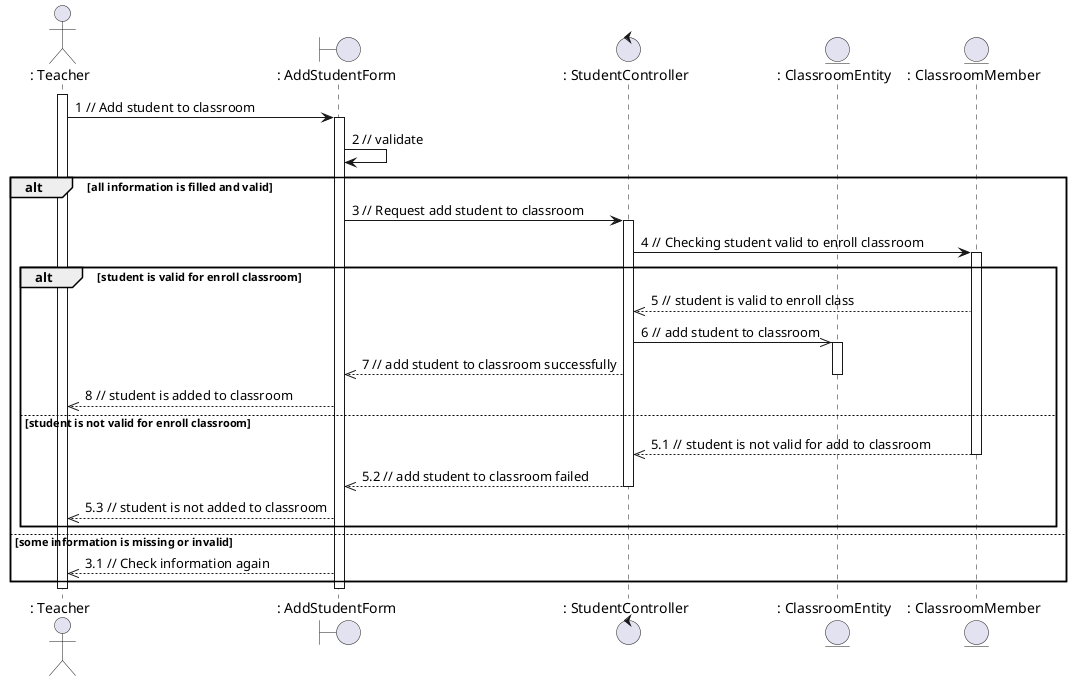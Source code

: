 @startuml addStudent

actor ": Teacher"
boundary ": AddStudentForm"
control ": StudentController"
entity ": ClassroomEntity"
entity ": ClassroomMember"

activate ": Teacher"
": Teacher" -> ": AddStudentForm": 1 // Add student to classroom
activate ": AddStudentForm"
": AddStudentForm" -> ": AddStudentForm": 2 // validate
alt all information is filled and valid
    ": AddStudentForm" -> ": StudentController": 3 // Request add student to classroom
    activate ": StudentController"
    ": StudentController" -> ": ClassroomMember": 4 // Checking student valid to enroll classroom
    activate ": ClassroomMember"
    alt student is valid for enroll classroom
        ": ClassroomMember" -->> ": StudentController": 5 // student is valid to enroll class
        ": StudentController" ->> ": ClassroomEntity": 6 // add student to classroom
        activate ": ClassroomEntity"
        ": StudentController" -->> ": AddStudentForm": 7 // add student to classroom successfully
        deactivate ": ClassroomEntity"
        ": AddStudentForm" -->> ": Teacher": 8 // student is added to classroom

    else student is not valid for enroll classroom
        ": ClassroomMember" -->> ": StudentController": 5.1 // student is not valid for add to classroom
        deactivate ": ClassroomMember"
        ": StudentController" -->> ": AddStudentForm": 5.2 // add student to classroom failed
        deactivate ": StudentController"
        ": AddStudentForm" -->> ": Teacher": 5.3 // student is not added to classroom
    end
else some information is missing or invalid
   ": AddStudentForm" -->> ": Teacher": 3.1 // Check information again
end

deactivate ": AddStudentForm"
deactivate ": Teacher"

@enduml